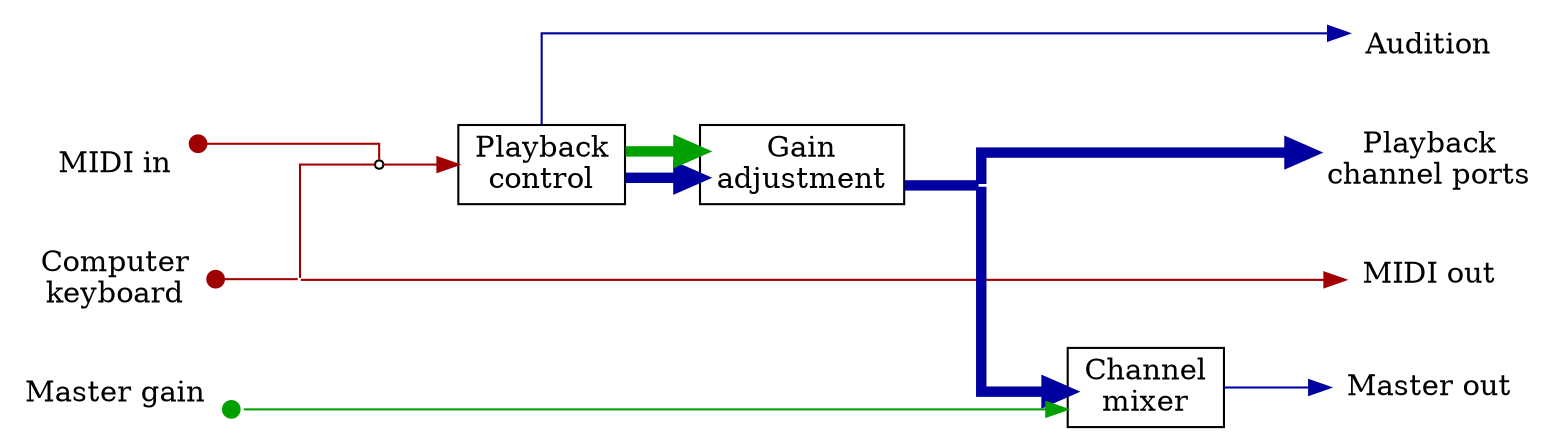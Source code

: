 digraph "signalflow"
	{
	rankdir="LR"
	splines=ortho
	node[shape="box"];
	edge[color="#a00000"]
	"Computer\nkeyboard"[shape=none]
	"Computer\nkeyboard"->junction_2[arrowhead=none,arrowtail=dot,dir=both]
	"junction_2"->"MIDI out"
	"junction_2"->"junction_0"[arrowhead=none]
	"MIDI in"->junction_0[style=invis]
	dummy_0->"MIDI out"[style=invis]
	"MIDI out"[shape=none]
	"MIDI in"->junction_0[arrowhead=none,arrowtail=dot,dir=both]
	"MIDI in"[shape=none]
	"junction_0"->"Playback\ncontrol"
	"Playback\ncontrol"->"Gain\nadjustment"[penwidth = 5,color="#0000a0"]
	"Audition"[shape=none]
	"Playback\ncontrol"->"Audition"[color="#0000a0"]
	"Playback\ncontrol"->"Gain\nadjustment"[penwidth = 5,color="#00a000"]
	"Gain\nadjustment"->"junction_1"[penwidth = 5,color="#0000a0",arrowhead=none]
	"junction_1"->"Channel\nmixer"[penwidth = 5,color="#0000a0"]
	"junction_1"->"Playback\nchannel ports"[penwidth = 5,color="#0000a0"]
	"junction_1"->dummy_0[style=invis]
	dummy_0->"Playback\nchannel ports"[style=invis]
	dummy_0->"Audition"[style=invis]
	dummy_0[style=invis,width=0.0,height=0.0]
	"Master gain"->"Channel\nmixer"[color="#00a000",arrowtail=normal,arrowhead=dot,dir=both]
	"Master out"[shape=none]
	"junction_1"[style=invis,label="",fixedsize=true,width=0,height=0]
	"junction_2"[style=invis,label="",fixedsize=true,width=0,height=0]
	"junction_0"[shape=oval,label="",fixedsize=true,width=0.05,height=0.05]
	"Playback\nchannel ports"[shape=none]
	"Channel\nmixer"->"Master out"[color="#0000a0"]
	"Master gain"[shape=none]
	"Master gain"->junction_2[style=invis]
	"MIDI in"->junction_2[style=invis]
	}
